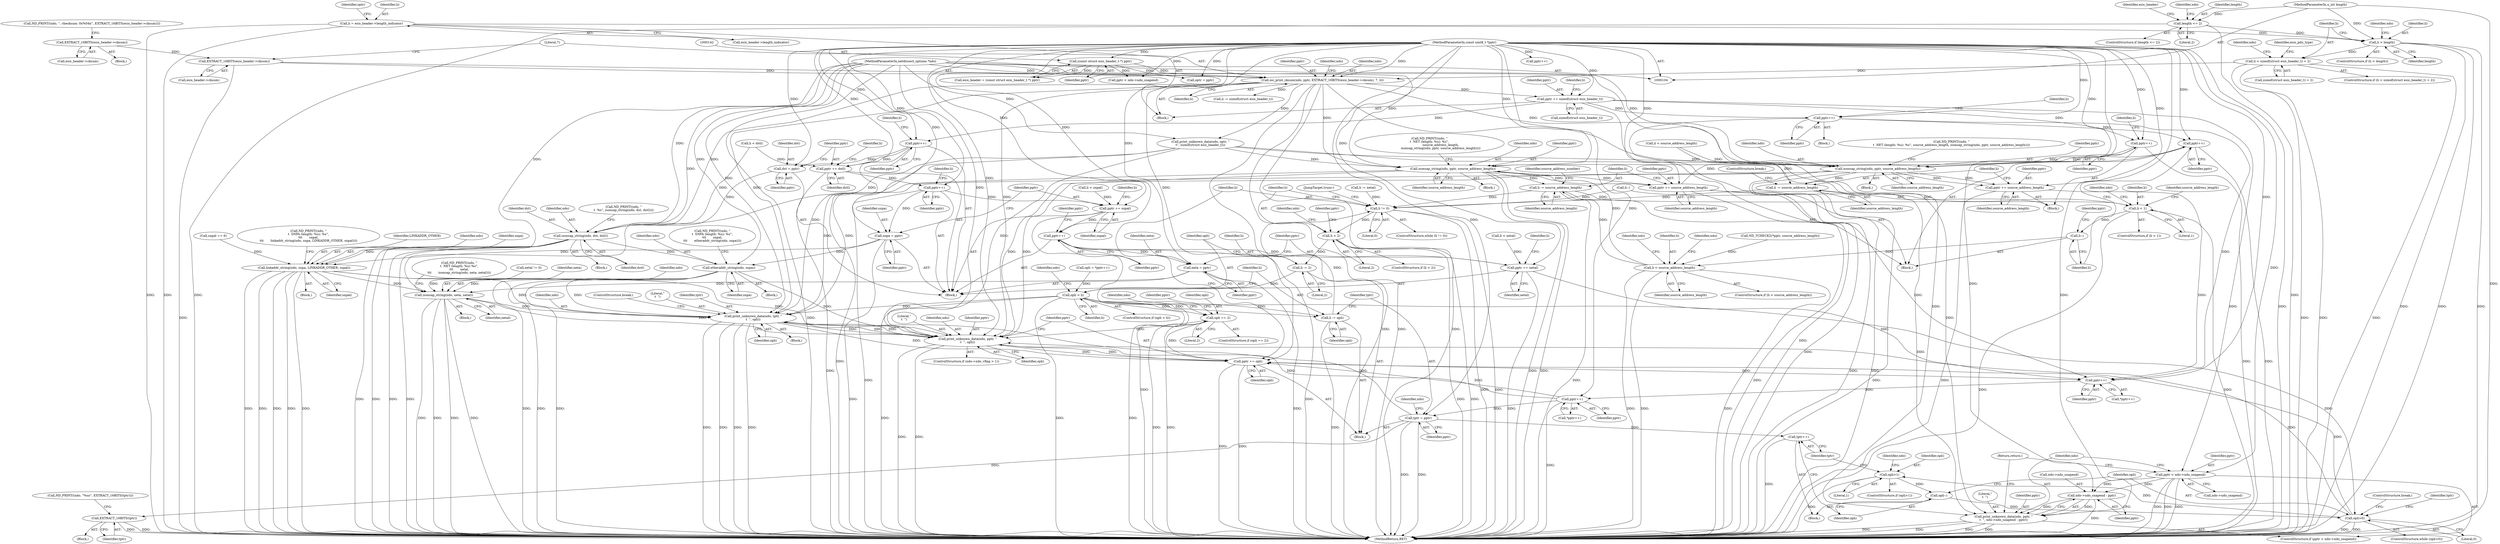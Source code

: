 digraph "0_tcpdump_331530a4076c69bbd2e3214db6ccbe834fb75640@API" {
"1000342" [label="(Call,pptr += sizeof(struct esis_header_t))"];
"1000310" [label="(Call,osi_print_cksum(ndo, pptr, EXTRACT_16BITS(esis_header->cksum), 7, li))"];
"1000105" [label="(MethodParameterIn,netdissect_options *ndo)"];
"1000106" [label="(MethodParameterIn,const uint8_t *pptr)"];
"1000141" [label="(Call,(const struct esis_header_t *) pptr)"];
"1000313" [label="(Call,EXTRACT_16BITS(esis_header->cksum))"];
"1000306" [label="(Call,EXTRACT_16BITS(esis_header->cksum))"];
"1000202" [label="(Call,li < sizeof(struct esis_header_t) + 2)"];
"1000188" [label="(Call,li > length)"];
"1000147" [label="(Call,li = esis_header->length_indicator)"];
"1000125" [label="(Call,length <= 2)"];
"1000107" [label="(MethodParameterIn,u_int length)"];
"1000378" [label="(Call,pptr++)"];
"1000396" [label="(Call,dst = pptr)"];
"1000410" [label="(Call,isonsap_string(ndo, dst, dstl))"];
"1000511" [label="(Call,etheraddr_string(ndo, snpa))"];
"1000538" [label="(Call,isonsap_string(ndo, neta, netal))"];
"1000843" [label="(Call,print_unknown_data(ndo, tptr, \"\n\t  \", opli))"];
"1000855" [label="(Call,print_unknown_data(ndo, pptr, \"\n\t  \", opli))"];
"1000860" [label="(Call,pptr += opli)"];
"1000735" [label="(Call,pptr++)"];
"1000740" [label="(Call,pptr++)"];
"1000760" [label="(Call,tptr = pptr)"];
"1000794" [label="(Call,EXTRACT_16BITS(tptr))"];
"1000832" [label="(Call,tptr++)"];
"1000522" [label="(Call,linkaddr_string(ndo, snpa, LINKADDR_OTHER, snpal))"];
"1000399" [label="(Call,pptr += dstl)"];
"1000431" [label="(Call,pptr++)"];
"1000449" [label="(Call,snpa = pptr)"];
"1000452" [label="(Call,pptr += snpal)"];
"1000475" [label="(Call,pptr++)"];
"1000491" [label="(Call,neta = pptr)"];
"1000494" [label="(Call,pptr += netal)"];
"1000561" [label="(Call,pptr++)"];
"1000593" [label="(Call,pptr++)"];
"1000618" [label="(Call,isonsap_string(ndo, pptr, source_address_length))"];
"1000622" [label="(Call,pptr += source_address_length)"];
"1000625" [label="(Call,li -= source_address_length)"];
"1000580" [label="(Call,li < 1)"];
"1000595" [label="(Call,li--)"];
"1000602" [label="(Call,li < source_address_length)"];
"1000711" [label="(Call,li != 0)"];
"1000719" [label="(Call,li < 2)"];
"1000742" [label="(Call,li -= 2)"];
"1000746" [label="(Call,opli > li)"];
"1000757" [label="(Call,li -= opli)"];
"1000781" [label="(Call,opli == 2)"];
"1000804" [label="(Call,opli>0)"];
"1000825" [label="(Call,opli>1)"];
"1000834" [label="(Call,opli--)"];
"1000650" [label="(Call,pptr++)"];
"1000675" [label="(Call,isonsap_string(ndo, pptr, source_address_length))"];
"1000679" [label="(Call,pptr += source_address_length)"];
"1000682" [label="(Call,li -= source_address_length)"];
"1000695" [label="(Call,pptr < ndo->ndo_snapend)"];
"1000704" [label="(Call,ndo->ndo_snapend - pptr)"];
"1000700" [label="(Call,print_unknown_data(ndo, pptr, \"\n\t  \", ndo->ndo_snapend - pptr))"];
"1000830" [label="(Identifier,ndo)"];
"1000799" [label="(Identifier,ndo)"];
"1000704" [label="(Call,ndo->ndo_snapend - pptr)"];
"1000694" [label="(ControlStructure,if (pptr < ndo->ndo_snapend))"];
"1000718" [label="(ControlStructure,if (li < 2))"];
"1000586" [label="(Identifier,ndo)"];
"1000858" [label="(Literal,\"\n\t  \")"];
"1000211" [label="(Identifier,ndo)"];
"1000744" [label="(Literal,2)"];
"1000336" [label="(Call,print_unknown_data(ndo, optr, \"\n\t\", sizeof(struct esis_header_t)))"];
"1000705" [label="(Call,ndo->ndo_snapend)"];
"1000520" [label="(Block,)"];
"1000454" [label="(Identifier,snpal)"];
"1000856" [label="(Identifier,ndo)"];
"1000581" [label="(Identifier,li)"];
"1000202" [label="(Call,li < sizeof(struct esis_header_t) + 2)"];
"1000597" [label="(Call,ND_TCHECK2(*pptr, source_address_length))"];
"1000216" [label="(Call,pptr < ndo->ndo_snapend)"];
"1000538" [label="(Call,isonsap_string(ndo, neta, netal))"];
"1000524" [label="(Identifier,snpa)"];
"1000608" [label="(Identifier,ndo)"];
"1000105" [label="(MethodParameterIn,netdissect_options *ndo)"];
"1000836" [label="(ControlStructure,break;)"];
"1000431" [label="(Call,pptr++)"];
"1000201" [label="(ControlStructure,if (li < sizeof(struct esis_header_t) + 2))"];
"1000611" [label="(Call,ND_PRINT((ndo, \"\n\t  NET (length: %u): %s\",\n                       source_address_length,\n                       isonsap_string(ndo, pptr, source_address_length))))"];
"1000739" [label="(Call,*pptr++)"];
"1000453" [label="(Identifier,pptr)"];
"1000734" [label="(Call,*pptr++)"];
"1000522" [label="(Call,linkaddr_string(ndo, snpa, LINKADDR_OTHER, snpal))"];
"1000758" [label="(Identifier,li)"];
"1000678" [label="(Identifier,source_address_length)"];
"1000346" [label="(Call,li -= sizeof(struct esis_header_t))"];
"1000126" [label="(Identifier,length)"];
"1000757" [label="(Call,li -= opli)"];
"1000378" [label="(Call,pptr++)"];
"1000627" [label="(Identifier,source_address_length)"];
"1000124" [label="(ControlStructure,if (length <= 2))"];
"1000582" [label="(Literal,1)"];
"1000575" [label="(Block,)"];
"1000497" [label="(Call,li -= netal)"];
"1000659" [label="(Call,li < source_address_length)"];
"1000743" [label="(Identifier,li)"];
"1000107" [label="(MethodParameterIn,u_int length)"];
"1000700" [label="(Call,print_unknown_data(ndo, pptr, \"\n\t  \", ndo->ndo_snapend - pptr))"];
"1000677" [label="(Identifier,pptr)"];
"1000231" [label="(Identifier,esis_pdu_type)"];
"1000697" [label="(Call,ndo->ndo_snapend)"];
"1000493" [label="(Identifier,pptr)"];
"1000342" [label="(Call,pptr += sizeof(struct esis_header_t))"];
"1000343" [label="(Identifier,pptr)"];
"1000397" [label="(Identifier,dst)"];
"1000501" [label="(Call,snpal == 6)"];
"1000787" [label="(Identifier,pptr)"];
"1000843" [label="(Call,print_unknown_data(ndo, tptr, \"\n\t  \", opli))"];
"1000761" [label="(Identifier,tptr)"];
"1000148" [label="(Identifier,li)"];
"1000590" [label="(Identifier,source_address_length)"];
"1000855" [label="(Call,print_unknown_data(ndo, pptr, \"\n\t  \", opli))"];
"1000601" [label="(ControlStructure,if (li < source_address_length))"];
"1000623" [label="(Identifier,pptr)"];
"1000306" [label="(Call,EXTRACT_16BITS(esis_header->cksum))"];
"1000604" [label="(Identifier,source_address_length)"];
"1000491" [label="(Call,neta = pptr)"];
"1000675" [label="(Call,isonsap_string(ndo, pptr, source_address_length))"];
"1000742" [label="(Call,li -= 2)"];
"1000725" [label="(Identifier,ndo)"];
"1000803" [label="(ControlStructure,while (opli>0))"];
"1000149" [label="(Call,esis_header->length_indicator)"];
"1000781" [label="(Call,opli == 2)"];
"1000311" [label="(Identifier,ndo)"];
"1000760" [label="(Call,tptr = pptr)"];
"1000721" [label="(Literal,2)"];
"1000713" [label="(Literal,0)"];
"1000317" [label="(Literal,7)"];
"1000720" [label="(Identifier,li)"];
"1000381" [label="(Identifier,li)"];
"1000794" [label="(Call,EXTRACT_16BITS(tptr))"];
"1000432" [label="(Identifier,pptr)"];
"1000748" [label="(Identifier,li)"];
"1000387" [label="(Call,li < dstl)"];
"1000681" [label="(Identifier,source_address_length)"];
"1000696" [label="(Identifier,pptr)"];
"1000451" [label="(Identifier,pptr)"];
"1000125" [label="(Call,length <= 2)"];
"1000515" [label="(Call,ND_PRINT((ndo, \"\n\t  SNPA (length: %u): %s\",\n\t\t\t       snpal,\n\t\t\t       linkaddr_string(ndo, snpa, LINKADDR_OTHER, snpal))))"];
"1000398" [label="(Identifier,pptr)"];
"1000847" [label="(Identifier,opli)"];
"1000401" [label="(Identifier,dstl)"];
"1000312" [label="(Identifier,pptr)"];
"1000827" [label="(Literal,1)"];
"1000450" [label="(Identifier,snpa)"];
"1000709" [label="(Return,return;)"];
"1000807" [label="(Block,)"];
"1000536" [label="(Block,)"];
"1000352" [label="(Block,)"];
"1000301" [label="(Call,ND_PRINT((ndo, \", checksum: 0x%04x\", EXTRACT_16BITS(esis_header->cksum))))"];
"1000778" [label="(Block,)"];
"1000528" [label="(Call,netal != 0)"];
"1000354" [label="(Block,)"];
"1000703" [label="(Literal,\"\n\t  \")"];
"1000861" [label="(Identifier,pptr)"];
"1000318" [label="(Identifier,li)"];
"1000868" [label="(MethodReturn,RET)"];
"1000626" [label="(Identifier,li)"];
"1000673" [label="(Block,)"];
"1000513" [label="(Identifier,snpa)"];
"1000714" [label="(Block,)"];
"1000737" [label="(Call,opli = *pptr++)"];
"1000476" [label="(Identifier,pptr)"];
"1000108" [label="(Block,)"];
"1000194" [label="(Identifier,ndo)"];
"1000682" [label="(Call,li -= source_address_length)"];
"1000314" [label="(Call,esis_header->cksum)"];
"1000834" [label="(Call,opli--)"];
"1000826" [label="(Identifier,opli)"];
"1000684" [label="(Identifier,source_address_length)"];
"1000440" [label="(Call,li < snpal)"];
"1000512" [label="(Identifier,ndo)"];
"1000741" [label="(Identifier,pptr)"];
"1000310" [label="(Call,osi_print_cksum(ndo, pptr, EXTRACT_16BITS(esis_header->cksum), 7, li))"];
"1000494" [label="(Call,pptr += netal)"];
"1000594" [label="(Identifier,pptr)"];
"1000526" [label="(Identifier,snpal)"];
"1000795" [label="(Identifier,tptr)"];
"1000719" [label="(Call,li < 2)"];
"1000683" [label="(Identifier,li)"];
"1000599" [label="(Identifier,pptr)"];
"1000835" [label="(Identifier,opli)"];
"1000701" [label="(Identifier,ndo)"];
"1000702" [label="(Identifier,pptr)"];
"1000307" [label="(Call,esis_header->cksum)"];
"1000860" [label="(Call,pptr += opli)"];
"1000412" [label="(Identifier,dst)"];
"1000580" [label="(Call,li < 1)"];
"1000805" [label="(Identifier,opli)"];
"1000379" [label="(Identifier,pptr)"];
"1000759" [label="(Identifier,opli)"];
"1000629" [label="(Identifier,source_address_number)"];
"1000616" [label="(Block,)"];
"1000824" [label="(ControlStructure,if (opli>1))"];
"1000504" [label="(Call,ND_PRINT((ndo, \"\n\t  SNPA (length: %u): %s\",\n\t\t\t       snpal,\n\t\t\t       etheraddr_string(ndo, snpa))))"];
"1000618" [label="(Call,isonsap_string(ndo, pptr, source_address_length))"];
"1000434" [label="(Identifier,li)"];
"1000540" [label="(Identifier,neta)"];
"1000189" [label="(Identifier,li)"];
"1000710" [label="(ControlStructure,while (li != 0))"];
"1000313" [label="(Call,EXTRACT_16BITS(esis_header->cksum))"];
"1000735" [label="(Call,pptr++)"];
"1000804" [label="(Call,opli>0)"];
"1000525" [label="(Identifier,LINKADDR_OTHER)"];
"1000147" [label="(Call,li = esis_header->length_indicator)"];
"1000141" [label="(Call,(const struct esis_header_t *) pptr)"];
"1000832" [label="(Call,tptr++)"];
"1000595" [label="(Call,li--)"];
"1000539" [label="(Identifier,ndo)"];
"1000736" [label="(Identifier,pptr)"];
"1000746" [label="(Call,opli > li)"];
"1000456" [label="(Identifier,li)"];
"1000475" [label="(Call,pptr++)"];
"1000740" [label="(Call,pptr++)"];
"1000187" [label="(ControlStructure,if (li > length))"];
"1000227" [label="(Call,pptr++)"];
"1000344" [label="(Call,sizeof(struct esis_header_t))"];
"1000190" [label="(Identifier,length)"];
"1000152" [label="(Call,optr = pptr)"];
"1000492" [label="(Identifier,neta)"];
"1000204" [label="(Call,sizeof(struct esis_header_t) + 2)"];
"1000127" [label="(Literal,2)"];
"1000848" [label="(ControlStructure,break;)"];
"1000765" [label="(Identifier,ndo)"];
"1000650" [label="(Call,pptr++)"];
"1000396" [label="(Call,dst = pptr)"];
"1000452" [label="(Call,pptr += snpal)"];
"1000561" [label="(Call,pptr++)"];
"1000792" [label="(Block,)"];
"1000833" [label="(Identifier,tptr)"];
"1000782" [label="(Identifier,opli)"];
"1000708" [label="(Identifier,pptr)"];
"1000846" [label="(Literal,\"\n\t  \")"];
"1000140" [label="(Identifier,esis_header)"];
"1000153" [label="(Identifier,optr)"];
"1000622" [label="(Call,pptr += source_address_length)"];
"1000347" [label="(Identifier,li)"];
"1000862" [label="(Identifier,opli)"];
"1000624" [label="(Identifier,source_address_length)"];
"1000762" [label="(Identifier,pptr)"];
"1000711" [label="(Call,li != 0)"];
"1000745" [label="(ControlStructure,if (opli > li))"];
"1000596" [label="(Identifier,li)"];
"1000403" [label="(Identifier,li)"];
"1000603" [label="(Identifier,li)"];
"1000859" [label="(Identifier,opli)"];
"1000680" [label="(Identifier,pptr)"];
"1000676" [label="(Identifier,ndo)"];
"1000685" [label="(ControlStructure,break;)"];
"1000498" [label="(Identifier,li)"];
"1000321" [label="(Identifier,ndo)"];
"1000139" [label="(Call,esis_header = (const struct esis_header_t *) pptr)"];
"1000562" [label="(Identifier,pptr)"];
"1000849" [label="(ControlStructure,if (ndo->ndo_vflag > 1))"];
"1000482" [label="(Call,li < netal)"];
"1000668" [label="(Call,ND_PRINT((ndo, \"\n\t  NET (length: %u): %s\", source_address_length, isonsap_string(ndo, pptr, source_address_length))))"];
"1000789" [label="(Call,ND_PRINT((ndo, \"%us\", EXTRACT_16BITS(tptr))))"];
"1000495" [label="(Identifier,pptr)"];
"1000863" [label="(JumpTarget,trunc:)"];
"1000509" [label="(Block,)"];
"1000563" [label="(Call,li--)"];
"1000531" [label="(Call,ND_PRINT((ndo, \"\n\t  NET (length: %u) %s\",\n\t\t\t       netal,\n\t\t\t       isonsap_string(ndo, neta, netal))))"];
"1000408" [label="(Block,)"];
"1000106" [label="(MethodParameterIn,const uint8_t *pptr)"];
"1000479" [label="(Identifier,pptr)"];
"1000695" [label="(Call,pptr < ndo->ndo_snapend)"];
"1000400" [label="(Identifier,pptr)"];
"1000203" [label="(Identifier,li)"];
"1000845" [label="(Identifier,tptr)"];
"1000619" [label="(Identifier,ndo)"];
"1000613" [label="(Identifier,ndo)"];
"1000730" [label="(Identifier,pptr)"];
"1000511" [label="(Call,etheraddr_string(ndo, snpa))"];
"1000651" [label="(Identifier,pptr)"];
"1000712" [label="(Identifier,li)"];
"1000810" [label="(Identifier,tptr)"];
"1000143" [label="(Identifier,pptr)"];
"1000780" [label="(ControlStructure,if (opli == 2))"];
"1000399" [label="(Call,pptr += dstl)"];
"1000653" [label="(Identifier,li)"];
"1000413" [label="(Identifier,dstl)"];
"1000411" [label="(Identifier,ndo)"];
"1000541" [label="(Identifier,netal)"];
"1000593" [label="(Call,pptr++)"];
"1000620" [label="(Identifier,pptr)"];
"1000602" [label="(Call,li < source_address_length)"];
"1000564" [label="(Identifier,li)"];
"1000747" [label="(Identifier,opli)"];
"1000806" [label="(Literal,0)"];
"1000496" [label="(Identifier,netal)"];
"1000410" [label="(Call,isonsap_string(ndo, dst, dstl))"];
"1000844" [label="(Identifier,ndo)"];
"1000579" [label="(ControlStructure,if (li < 1))"];
"1000632" [label="(Block,)"];
"1000621" [label="(Identifier,source_address_length)"];
"1000523" [label="(Identifier,ndo)"];
"1000304" [label="(Block,)"];
"1000188" [label="(Call,li > length)"];
"1000783" [label="(Literal,2)"];
"1000405" [label="(Call,ND_PRINT((ndo, \"\n\t  %s\", isonsap_string(ndo, dst, dstl))))"];
"1000449" [label="(Call,snpa = pptr)"];
"1000625" [label="(Call,li -= source_address_length)"];
"1000131" [label="(Identifier,ndo)"];
"1000857" [label="(Identifier,pptr)"];
"1000752" [label="(Identifier,ndo)"];
"1000679" [label="(Call,pptr += source_address_length)"];
"1000825" [label="(Call,opli>1)"];
"1000342" -> "1000108"  [label="AST: "];
"1000342" -> "1000344"  [label="CFG: "];
"1000343" -> "1000342"  [label="AST: "];
"1000344" -> "1000342"  [label="AST: "];
"1000347" -> "1000342"  [label="CFG: "];
"1000342" -> "1000868"  [label="DDG: "];
"1000310" -> "1000342"  [label="DDG: "];
"1000106" -> "1000342"  [label="DDG: "];
"1000342" -> "1000378"  [label="DDG: "];
"1000342" -> "1000561"  [label="DDG: "];
"1000342" -> "1000650"  [label="DDG: "];
"1000342" -> "1000695"  [label="DDG: "];
"1000310" -> "1000108"  [label="AST: "];
"1000310" -> "1000318"  [label="CFG: "];
"1000311" -> "1000310"  [label="AST: "];
"1000312" -> "1000310"  [label="AST: "];
"1000313" -> "1000310"  [label="AST: "];
"1000317" -> "1000310"  [label="AST: "];
"1000318" -> "1000310"  [label="AST: "];
"1000321" -> "1000310"  [label="CFG: "];
"1000310" -> "1000868"  [label="DDG: "];
"1000310" -> "1000868"  [label="DDG: "];
"1000310" -> "1000868"  [label="DDG: "];
"1000105" -> "1000310"  [label="DDG: "];
"1000106" -> "1000310"  [label="DDG: "];
"1000141" -> "1000310"  [label="DDG: "];
"1000313" -> "1000310"  [label="DDG: "];
"1000202" -> "1000310"  [label="DDG: "];
"1000310" -> "1000336"  [label="DDG: "];
"1000310" -> "1000346"  [label="DDG: "];
"1000310" -> "1000410"  [label="DDG: "];
"1000310" -> "1000618"  [label="DDG: "];
"1000310" -> "1000675"  [label="DDG: "];
"1000310" -> "1000700"  [label="DDG: "];
"1000310" -> "1000843"  [label="DDG: "];
"1000310" -> "1000855"  [label="DDG: "];
"1000105" -> "1000104"  [label="AST: "];
"1000105" -> "1000868"  [label="DDG: "];
"1000105" -> "1000336"  [label="DDG: "];
"1000105" -> "1000410"  [label="DDG: "];
"1000105" -> "1000511"  [label="DDG: "];
"1000105" -> "1000522"  [label="DDG: "];
"1000105" -> "1000538"  [label="DDG: "];
"1000105" -> "1000618"  [label="DDG: "];
"1000105" -> "1000675"  [label="DDG: "];
"1000105" -> "1000700"  [label="DDG: "];
"1000105" -> "1000843"  [label="DDG: "];
"1000105" -> "1000855"  [label="DDG: "];
"1000106" -> "1000104"  [label="AST: "];
"1000106" -> "1000868"  [label="DDG: "];
"1000106" -> "1000141"  [label="DDG: "];
"1000106" -> "1000152"  [label="DDG: "];
"1000106" -> "1000216"  [label="DDG: "];
"1000106" -> "1000227"  [label="DDG: "];
"1000106" -> "1000378"  [label="DDG: "];
"1000106" -> "1000396"  [label="DDG: "];
"1000106" -> "1000399"  [label="DDG: "];
"1000106" -> "1000431"  [label="DDG: "];
"1000106" -> "1000449"  [label="DDG: "];
"1000106" -> "1000452"  [label="DDG: "];
"1000106" -> "1000475"  [label="DDG: "];
"1000106" -> "1000491"  [label="DDG: "];
"1000106" -> "1000494"  [label="DDG: "];
"1000106" -> "1000561"  [label="DDG: "];
"1000106" -> "1000593"  [label="DDG: "];
"1000106" -> "1000618"  [label="DDG: "];
"1000106" -> "1000622"  [label="DDG: "];
"1000106" -> "1000650"  [label="DDG: "];
"1000106" -> "1000675"  [label="DDG: "];
"1000106" -> "1000679"  [label="DDG: "];
"1000106" -> "1000695"  [label="DDG: "];
"1000106" -> "1000700"  [label="DDG: "];
"1000106" -> "1000704"  [label="DDG: "];
"1000106" -> "1000735"  [label="DDG: "];
"1000106" -> "1000740"  [label="DDG: "];
"1000106" -> "1000760"  [label="DDG: "];
"1000106" -> "1000855"  [label="DDG: "];
"1000106" -> "1000860"  [label="DDG: "];
"1000141" -> "1000139"  [label="AST: "];
"1000141" -> "1000143"  [label="CFG: "];
"1000142" -> "1000141"  [label="AST: "];
"1000143" -> "1000141"  [label="AST: "];
"1000139" -> "1000141"  [label="CFG: "];
"1000141" -> "1000139"  [label="DDG: "];
"1000141" -> "1000152"  [label="DDG: "];
"1000141" -> "1000216"  [label="DDG: "];
"1000313" -> "1000314"  [label="CFG: "];
"1000314" -> "1000313"  [label="AST: "];
"1000317" -> "1000313"  [label="CFG: "];
"1000313" -> "1000868"  [label="DDG: "];
"1000306" -> "1000313"  [label="DDG: "];
"1000306" -> "1000304"  [label="AST: "];
"1000306" -> "1000307"  [label="CFG: "];
"1000307" -> "1000306"  [label="AST: "];
"1000301" -> "1000306"  [label="CFG: "];
"1000202" -> "1000201"  [label="AST: "];
"1000202" -> "1000204"  [label="CFG: "];
"1000203" -> "1000202"  [label="AST: "];
"1000204" -> "1000202"  [label="AST: "];
"1000211" -> "1000202"  [label="CFG: "];
"1000231" -> "1000202"  [label="CFG: "];
"1000202" -> "1000868"  [label="DDG: "];
"1000202" -> "1000868"  [label="DDG: "];
"1000202" -> "1000868"  [label="DDG: "];
"1000188" -> "1000202"  [label="DDG: "];
"1000188" -> "1000187"  [label="AST: "];
"1000188" -> "1000190"  [label="CFG: "];
"1000189" -> "1000188"  [label="AST: "];
"1000190" -> "1000188"  [label="AST: "];
"1000194" -> "1000188"  [label="CFG: "];
"1000203" -> "1000188"  [label="CFG: "];
"1000188" -> "1000868"  [label="DDG: "];
"1000188" -> "1000868"  [label="DDG: "];
"1000188" -> "1000868"  [label="DDG: "];
"1000147" -> "1000188"  [label="DDG: "];
"1000125" -> "1000188"  [label="DDG: "];
"1000107" -> "1000188"  [label="DDG: "];
"1000147" -> "1000108"  [label="AST: "];
"1000147" -> "1000149"  [label="CFG: "];
"1000148" -> "1000147"  [label="AST: "];
"1000149" -> "1000147"  [label="AST: "];
"1000153" -> "1000147"  [label="CFG: "];
"1000147" -> "1000868"  [label="DDG: "];
"1000147" -> "1000868"  [label="DDG: "];
"1000125" -> "1000124"  [label="AST: "];
"1000125" -> "1000127"  [label="CFG: "];
"1000126" -> "1000125"  [label="AST: "];
"1000127" -> "1000125"  [label="AST: "];
"1000131" -> "1000125"  [label="CFG: "];
"1000140" -> "1000125"  [label="CFG: "];
"1000125" -> "1000868"  [label="DDG: "];
"1000125" -> "1000868"  [label="DDG: "];
"1000107" -> "1000125"  [label="DDG: "];
"1000107" -> "1000104"  [label="AST: "];
"1000107" -> "1000868"  [label="DDG: "];
"1000378" -> "1000354"  [label="AST: "];
"1000378" -> "1000379"  [label="CFG: "];
"1000379" -> "1000378"  [label="AST: "];
"1000381" -> "1000378"  [label="CFG: "];
"1000378" -> "1000868"  [label="DDG: "];
"1000378" -> "1000396"  [label="DDG: "];
"1000378" -> "1000399"  [label="DDG: "];
"1000396" -> "1000354"  [label="AST: "];
"1000396" -> "1000398"  [label="CFG: "];
"1000397" -> "1000396"  [label="AST: "];
"1000398" -> "1000396"  [label="AST: "];
"1000400" -> "1000396"  [label="CFG: "];
"1000396" -> "1000410"  [label="DDG: "];
"1000410" -> "1000408"  [label="AST: "];
"1000410" -> "1000413"  [label="CFG: "];
"1000411" -> "1000410"  [label="AST: "];
"1000412" -> "1000410"  [label="AST: "];
"1000413" -> "1000410"  [label="AST: "];
"1000405" -> "1000410"  [label="CFG: "];
"1000410" -> "1000868"  [label="DDG: "];
"1000410" -> "1000868"  [label="DDG: "];
"1000410" -> "1000868"  [label="DDG: "];
"1000410" -> "1000868"  [label="DDG: "];
"1000336" -> "1000410"  [label="DDG: "];
"1000387" -> "1000410"  [label="DDG: "];
"1000410" -> "1000511"  [label="DDG: "];
"1000410" -> "1000522"  [label="DDG: "];
"1000511" -> "1000509"  [label="AST: "];
"1000511" -> "1000513"  [label="CFG: "];
"1000512" -> "1000511"  [label="AST: "];
"1000513" -> "1000511"  [label="AST: "];
"1000504" -> "1000511"  [label="CFG: "];
"1000511" -> "1000868"  [label="DDG: "];
"1000511" -> "1000868"  [label="DDG: "];
"1000511" -> "1000868"  [label="DDG: "];
"1000449" -> "1000511"  [label="DDG: "];
"1000511" -> "1000538"  [label="DDG: "];
"1000511" -> "1000843"  [label="DDG: "];
"1000511" -> "1000855"  [label="DDG: "];
"1000538" -> "1000536"  [label="AST: "];
"1000538" -> "1000541"  [label="CFG: "];
"1000539" -> "1000538"  [label="AST: "];
"1000540" -> "1000538"  [label="AST: "];
"1000541" -> "1000538"  [label="AST: "];
"1000531" -> "1000538"  [label="CFG: "];
"1000538" -> "1000868"  [label="DDG: "];
"1000538" -> "1000868"  [label="DDG: "];
"1000538" -> "1000868"  [label="DDG: "];
"1000538" -> "1000868"  [label="DDG: "];
"1000522" -> "1000538"  [label="DDG: "];
"1000491" -> "1000538"  [label="DDG: "];
"1000528" -> "1000538"  [label="DDG: "];
"1000538" -> "1000843"  [label="DDG: "];
"1000538" -> "1000855"  [label="DDG: "];
"1000843" -> "1000778"  [label="AST: "];
"1000843" -> "1000847"  [label="CFG: "];
"1000844" -> "1000843"  [label="AST: "];
"1000845" -> "1000843"  [label="AST: "];
"1000846" -> "1000843"  [label="AST: "];
"1000847" -> "1000843"  [label="AST: "];
"1000848" -> "1000843"  [label="CFG: "];
"1000843" -> "1000868"  [label="DDG: "];
"1000843" -> "1000868"  [label="DDG: "];
"1000843" -> "1000868"  [label="DDG: "];
"1000843" -> "1000868"  [label="DDG: "];
"1000675" -> "1000843"  [label="DDG: "];
"1000855" -> "1000843"  [label="DDG: "];
"1000336" -> "1000843"  [label="DDG: "];
"1000522" -> "1000843"  [label="DDG: "];
"1000618" -> "1000843"  [label="DDG: "];
"1000760" -> "1000843"  [label="DDG: "];
"1000746" -> "1000843"  [label="DDG: "];
"1000843" -> "1000855"  [label="DDG: "];
"1000843" -> "1000855"  [label="DDG: "];
"1000843" -> "1000860"  [label="DDG: "];
"1000855" -> "1000849"  [label="AST: "];
"1000855" -> "1000859"  [label="CFG: "];
"1000856" -> "1000855"  [label="AST: "];
"1000857" -> "1000855"  [label="AST: "];
"1000858" -> "1000855"  [label="AST: "];
"1000859" -> "1000855"  [label="AST: "];
"1000861" -> "1000855"  [label="CFG: "];
"1000855" -> "1000868"  [label="DDG: "];
"1000855" -> "1000868"  [label="DDG: "];
"1000675" -> "1000855"  [label="DDG: "];
"1000336" -> "1000855"  [label="DDG: "];
"1000522" -> "1000855"  [label="DDG: "];
"1000618" -> "1000855"  [label="DDG: "];
"1000740" -> "1000855"  [label="DDG: "];
"1000804" -> "1000855"  [label="DDG: "];
"1000781" -> "1000855"  [label="DDG: "];
"1000855" -> "1000860"  [label="DDG: "];
"1000855" -> "1000860"  [label="DDG: "];
"1000860" -> "1000714"  [label="AST: "];
"1000860" -> "1000862"  [label="CFG: "];
"1000861" -> "1000860"  [label="AST: "];
"1000862" -> "1000860"  [label="AST: "];
"1000712" -> "1000860"  [label="CFG: "];
"1000860" -> "1000868"  [label="DDG: "];
"1000860" -> "1000868"  [label="DDG: "];
"1000860" -> "1000735"  [label="DDG: "];
"1000804" -> "1000860"  [label="DDG: "];
"1000781" -> "1000860"  [label="DDG: "];
"1000740" -> "1000860"  [label="DDG: "];
"1000735" -> "1000734"  [label="AST: "];
"1000735" -> "1000736"  [label="CFG: "];
"1000736" -> "1000735"  [label="AST: "];
"1000734" -> "1000735"  [label="CFG: "];
"1000622" -> "1000735"  [label="DDG: "];
"1000561" -> "1000735"  [label="DDG: "];
"1000679" -> "1000735"  [label="DDG: "];
"1000494" -> "1000735"  [label="DDG: "];
"1000735" -> "1000740"  [label="DDG: "];
"1000740" -> "1000739"  [label="AST: "];
"1000740" -> "1000741"  [label="CFG: "];
"1000741" -> "1000740"  [label="AST: "];
"1000739" -> "1000740"  [label="CFG: "];
"1000740" -> "1000868"  [label="DDG: "];
"1000740" -> "1000760"  [label="DDG: "];
"1000760" -> "1000714"  [label="AST: "];
"1000760" -> "1000762"  [label="CFG: "];
"1000761" -> "1000760"  [label="AST: "];
"1000762" -> "1000760"  [label="AST: "];
"1000765" -> "1000760"  [label="CFG: "];
"1000760" -> "1000868"  [label="DDG: "];
"1000760" -> "1000868"  [label="DDG: "];
"1000760" -> "1000794"  [label="DDG: "];
"1000760" -> "1000832"  [label="DDG: "];
"1000794" -> "1000792"  [label="AST: "];
"1000794" -> "1000795"  [label="CFG: "];
"1000795" -> "1000794"  [label="AST: "];
"1000789" -> "1000794"  [label="CFG: "];
"1000794" -> "1000868"  [label="DDG: "];
"1000794" -> "1000868"  [label="DDG: "];
"1000832" -> "1000807"  [label="AST: "];
"1000832" -> "1000833"  [label="CFG: "];
"1000833" -> "1000832"  [label="AST: "];
"1000835" -> "1000832"  [label="CFG: "];
"1000832" -> "1000868"  [label="DDG: "];
"1000522" -> "1000520"  [label="AST: "];
"1000522" -> "1000526"  [label="CFG: "];
"1000523" -> "1000522"  [label="AST: "];
"1000524" -> "1000522"  [label="AST: "];
"1000525" -> "1000522"  [label="AST: "];
"1000526" -> "1000522"  [label="AST: "];
"1000515" -> "1000522"  [label="CFG: "];
"1000522" -> "1000868"  [label="DDG: "];
"1000522" -> "1000868"  [label="DDG: "];
"1000522" -> "1000868"  [label="DDG: "];
"1000522" -> "1000868"  [label="DDG: "];
"1000522" -> "1000868"  [label="DDG: "];
"1000449" -> "1000522"  [label="DDG: "];
"1000501" -> "1000522"  [label="DDG: "];
"1000399" -> "1000354"  [label="AST: "];
"1000399" -> "1000401"  [label="CFG: "];
"1000400" -> "1000399"  [label="AST: "];
"1000401" -> "1000399"  [label="AST: "];
"1000403" -> "1000399"  [label="CFG: "];
"1000399" -> "1000868"  [label="DDG: "];
"1000387" -> "1000399"  [label="DDG: "];
"1000399" -> "1000431"  [label="DDG: "];
"1000431" -> "1000354"  [label="AST: "];
"1000431" -> "1000432"  [label="CFG: "];
"1000432" -> "1000431"  [label="AST: "];
"1000434" -> "1000431"  [label="CFG: "];
"1000431" -> "1000868"  [label="DDG: "];
"1000431" -> "1000449"  [label="DDG: "];
"1000431" -> "1000452"  [label="DDG: "];
"1000449" -> "1000354"  [label="AST: "];
"1000449" -> "1000451"  [label="CFG: "];
"1000450" -> "1000449"  [label="AST: "];
"1000451" -> "1000449"  [label="AST: "];
"1000453" -> "1000449"  [label="CFG: "];
"1000449" -> "1000868"  [label="DDG: "];
"1000452" -> "1000354"  [label="AST: "];
"1000452" -> "1000454"  [label="CFG: "];
"1000453" -> "1000452"  [label="AST: "];
"1000454" -> "1000452"  [label="AST: "];
"1000456" -> "1000452"  [label="CFG: "];
"1000452" -> "1000868"  [label="DDG: "];
"1000440" -> "1000452"  [label="DDG: "];
"1000452" -> "1000475"  [label="DDG: "];
"1000475" -> "1000354"  [label="AST: "];
"1000475" -> "1000476"  [label="CFG: "];
"1000476" -> "1000475"  [label="AST: "];
"1000479" -> "1000475"  [label="CFG: "];
"1000475" -> "1000868"  [label="DDG: "];
"1000475" -> "1000491"  [label="DDG: "];
"1000475" -> "1000494"  [label="DDG: "];
"1000491" -> "1000354"  [label="AST: "];
"1000491" -> "1000493"  [label="CFG: "];
"1000492" -> "1000491"  [label="AST: "];
"1000493" -> "1000491"  [label="AST: "];
"1000495" -> "1000491"  [label="CFG: "];
"1000491" -> "1000868"  [label="DDG: "];
"1000494" -> "1000354"  [label="AST: "];
"1000494" -> "1000496"  [label="CFG: "];
"1000495" -> "1000494"  [label="AST: "];
"1000496" -> "1000494"  [label="AST: "];
"1000498" -> "1000494"  [label="CFG: "];
"1000494" -> "1000868"  [label="DDG: "];
"1000482" -> "1000494"  [label="DDG: "];
"1000561" -> "1000352"  [label="AST: "];
"1000561" -> "1000562"  [label="CFG: "];
"1000562" -> "1000561"  [label="AST: "];
"1000564" -> "1000561"  [label="CFG: "];
"1000561" -> "1000868"  [label="DDG: "];
"1000561" -> "1000593"  [label="DDG: "];
"1000593" -> "1000575"  [label="AST: "];
"1000593" -> "1000594"  [label="CFG: "];
"1000594" -> "1000593"  [label="AST: "];
"1000596" -> "1000593"  [label="CFG: "];
"1000593" -> "1000868"  [label="DDG: "];
"1000622" -> "1000593"  [label="DDG: "];
"1000593" -> "1000618"  [label="DDG: "];
"1000618" -> "1000616"  [label="AST: "];
"1000618" -> "1000621"  [label="CFG: "];
"1000619" -> "1000618"  [label="AST: "];
"1000620" -> "1000618"  [label="AST: "];
"1000621" -> "1000618"  [label="AST: "];
"1000611" -> "1000618"  [label="CFG: "];
"1000618" -> "1000868"  [label="DDG: "];
"1000618" -> "1000868"  [label="DDG: "];
"1000336" -> "1000618"  [label="DDG: "];
"1000602" -> "1000618"  [label="DDG: "];
"1000618" -> "1000622"  [label="DDG: "];
"1000618" -> "1000622"  [label="DDG: "];
"1000618" -> "1000625"  [label="DDG: "];
"1000622" -> "1000575"  [label="AST: "];
"1000622" -> "1000624"  [label="CFG: "];
"1000623" -> "1000622"  [label="AST: "];
"1000624" -> "1000622"  [label="AST: "];
"1000626" -> "1000622"  [label="CFG: "];
"1000622" -> "1000868"  [label="DDG: "];
"1000625" -> "1000575"  [label="AST: "];
"1000625" -> "1000627"  [label="CFG: "];
"1000626" -> "1000625"  [label="AST: "];
"1000627" -> "1000625"  [label="AST: "];
"1000629" -> "1000625"  [label="CFG: "];
"1000625" -> "1000868"  [label="DDG: "];
"1000625" -> "1000580"  [label="DDG: "];
"1000602" -> "1000625"  [label="DDG: "];
"1000625" -> "1000711"  [label="DDG: "];
"1000580" -> "1000579"  [label="AST: "];
"1000580" -> "1000582"  [label="CFG: "];
"1000581" -> "1000580"  [label="AST: "];
"1000582" -> "1000580"  [label="AST: "];
"1000586" -> "1000580"  [label="CFG: "];
"1000590" -> "1000580"  [label="CFG: "];
"1000580" -> "1000868"  [label="DDG: "];
"1000580" -> "1000868"  [label="DDG: "];
"1000563" -> "1000580"  [label="DDG: "];
"1000580" -> "1000595"  [label="DDG: "];
"1000595" -> "1000575"  [label="AST: "];
"1000595" -> "1000596"  [label="CFG: "];
"1000596" -> "1000595"  [label="AST: "];
"1000599" -> "1000595"  [label="CFG: "];
"1000595" -> "1000602"  [label="DDG: "];
"1000602" -> "1000601"  [label="AST: "];
"1000602" -> "1000604"  [label="CFG: "];
"1000603" -> "1000602"  [label="AST: "];
"1000604" -> "1000602"  [label="AST: "];
"1000608" -> "1000602"  [label="CFG: "];
"1000613" -> "1000602"  [label="CFG: "];
"1000602" -> "1000868"  [label="DDG: "];
"1000602" -> "1000868"  [label="DDG: "];
"1000602" -> "1000868"  [label="DDG: "];
"1000597" -> "1000602"  [label="DDG: "];
"1000711" -> "1000710"  [label="AST: "];
"1000711" -> "1000713"  [label="CFG: "];
"1000712" -> "1000711"  [label="AST: "];
"1000713" -> "1000711"  [label="AST: "];
"1000720" -> "1000711"  [label="CFG: "];
"1000863" -> "1000711"  [label="CFG: "];
"1000711" -> "1000868"  [label="DDG: "];
"1000711" -> "1000868"  [label="DDG: "];
"1000757" -> "1000711"  [label="DDG: "];
"1000497" -> "1000711"  [label="DDG: "];
"1000682" -> "1000711"  [label="DDG: "];
"1000563" -> "1000711"  [label="DDG: "];
"1000711" -> "1000719"  [label="DDG: "];
"1000719" -> "1000718"  [label="AST: "];
"1000719" -> "1000721"  [label="CFG: "];
"1000720" -> "1000719"  [label="AST: "];
"1000721" -> "1000719"  [label="AST: "];
"1000725" -> "1000719"  [label="CFG: "];
"1000730" -> "1000719"  [label="CFG: "];
"1000719" -> "1000868"  [label="DDG: "];
"1000719" -> "1000868"  [label="DDG: "];
"1000719" -> "1000742"  [label="DDG: "];
"1000742" -> "1000714"  [label="AST: "];
"1000742" -> "1000744"  [label="CFG: "];
"1000743" -> "1000742"  [label="AST: "];
"1000744" -> "1000742"  [label="AST: "];
"1000747" -> "1000742"  [label="CFG: "];
"1000742" -> "1000746"  [label="DDG: "];
"1000746" -> "1000745"  [label="AST: "];
"1000746" -> "1000748"  [label="CFG: "];
"1000747" -> "1000746"  [label="AST: "];
"1000748" -> "1000746"  [label="AST: "];
"1000752" -> "1000746"  [label="CFG: "];
"1000758" -> "1000746"  [label="CFG: "];
"1000746" -> "1000868"  [label="DDG: "];
"1000746" -> "1000868"  [label="DDG: "];
"1000746" -> "1000868"  [label="DDG: "];
"1000737" -> "1000746"  [label="DDG: "];
"1000746" -> "1000757"  [label="DDG: "];
"1000746" -> "1000757"  [label="DDG: "];
"1000746" -> "1000781"  [label="DDG: "];
"1000746" -> "1000804"  [label="DDG: "];
"1000757" -> "1000714"  [label="AST: "];
"1000757" -> "1000759"  [label="CFG: "];
"1000758" -> "1000757"  [label="AST: "];
"1000759" -> "1000757"  [label="AST: "];
"1000761" -> "1000757"  [label="CFG: "];
"1000757" -> "1000868"  [label="DDG: "];
"1000781" -> "1000780"  [label="AST: "];
"1000781" -> "1000783"  [label="CFG: "];
"1000782" -> "1000781"  [label="AST: "];
"1000783" -> "1000781"  [label="AST: "];
"1000787" -> "1000781"  [label="CFG: "];
"1000799" -> "1000781"  [label="CFG: "];
"1000781" -> "1000868"  [label="DDG: "];
"1000781" -> "1000868"  [label="DDG: "];
"1000804" -> "1000803"  [label="AST: "];
"1000804" -> "1000806"  [label="CFG: "];
"1000805" -> "1000804"  [label="AST: "];
"1000806" -> "1000804"  [label="AST: "];
"1000810" -> "1000804"  [label="CFG: "];
"1000836" -> "1000804"  [label="CFG: "];
"1000804" -> "1000868"  [label="DDG: "];
"1000804" -> "1000868"  [label="DDG: "];
"1000834" -> "1000804"  [label="DDG: "];
"1000804" -> "1000825"  [label="DDG: "];
"1000825" -> "1000824"  [label="AST: "];
"1000825" -> "1000827"  [label="CFG: "];
"1000826" -> "1000825"  [label="AST: "];
"1000827" -> "1000825"  [label="AST: "];
"1000830" -> "1000825"  [label="CFG: "];
"1000833" -> "1000825"  [label="CFG: "];
"1000825" -> "1000868"  [label="DDG: "];
"1000825" -> "1000834"  [label="DDG: "];
"1000834" -> "1000807"  [label="AST: "];
"1000834" -> "1000835"  [label="CFG: "];
"1000835" -> "1000834"  [label="AST: "];
"1000805" -> "1000834"  [label="CFG: "];
"1000650" -> "1000632"  [label="AST: "];
"1000650" -> "1000651"  [label="CFG: "];
"1000651" -> "1000650"  [label="AST: "];
"1000653" -> "1000650"  [label="CFG: "];
"1000650" -> "1000868"  [label="DDG: "];
"1000650" -> "1000675"  [label="DDG: "];
"1000675" -> "1000673"  [label="AST: "];
"1000675" -> "1000678"  [label="CFG: "];
"1000676" -> "1000675"  [label="AST: "];
"1000677" -> "1000675"  [label="AST: "];
"1000678" -> "1000675"  [label="AST: "];
"1000668" -> "1000675"  [label="CFG: "];
"1000675" -> "1000868"  [label="DDG: "];
"1000675" -> "1000868"  [label="DDG: "];
"1000336" -> "1000675"  [label="DDG: "];
"1000659" -> "1000675"  [label="DDG: "];
"1000675" -> "1000679"  [label="DDG: "];
"1000675" -> "1000679"  [label="DDG: "];
"1000675" -> "1000682"  [label="DDG: "];
"1000679" -> "1000632"  [label="AST: "];
"1000679" -> "1000681"  [label="CFG: "];
"1000680" -> "1000679"  [label="AST: "];
"1000681" -> "1000679"  [label="AST: "];
"1000683" -> "1000679"  [label="CFG: "];
"1000679" -> "1000868"  [label="DDG: "];
"1000682" -> "1000632"  [label="AST: "];
"1000682" -> "1000684"  [label="CFG: "];
"1000683" -> "1000682"  [label="AST: "];
"1000684" -> "1000682"  [label="AST: "];
"1000685" -> "1000682"  [label="CFG: "];
"1000682" -> "1000868"  [label="DDG: "];
"1000659" -> "1000682"  [label="DDG: "];
"1000695" -> "1000694"  [label="AST: "];
"1000695" -> "1000697"  [label="CFG: "];
"1000696" -> "1000695"  [label="AST: "];
"1000697" -> "1000695"  [label="AST: "];
"1000701" -> "1000695"  [label="CFG: "];
"1000709" -> "1000695"  [label="CFG: "];
"1000695" -> "1000868"  [label="DDG: "];
"1000695" -> "1000868"  [label="DDG: "];
"1000695" -> "1000868"  [label="DDG: "];
"1000695" -> "1000704"  [label="DDG: "];
"1000695" -> "1000704"  [label="DDG: "];
"1000704" -> "1000700"  [label="AST: "];
"1000704" -> "1000708"  [label="CFG: "];
"1000705" -> "1000704"  [label="AST: "];
"1000708" -> "1000704"  [label="AST: "];
"1000700" -> "1000704"  [label="CFG: "];
"1000704" -> "1000868"  [label="DDG: "];
"1000704" -> "1000700"  [label="DDG: "];
"1000704" -> "1000700"  [label="DDG: "];
"1000700" -> "1000694"  [label="AST: "];
"1000701" -> "1000700"  [label="AST: "];
"1000702" -> "1000700"  [label="AST: "];
"1000703" -> "1000700"  [label="AST: "];
"1000709" -> "1000700"  [label="CFG: "];
"1000700" -> "1000868"  [label="DDG: "];
"1000700" -> "1000868"  [label="DDG: "];
"1000700" -> "1000868"  [label="DDG: "];
"1000700" -> "1000868"  [label="DDG: "];
"1000336" -> "1000700"  [label="DDG: "];
}
